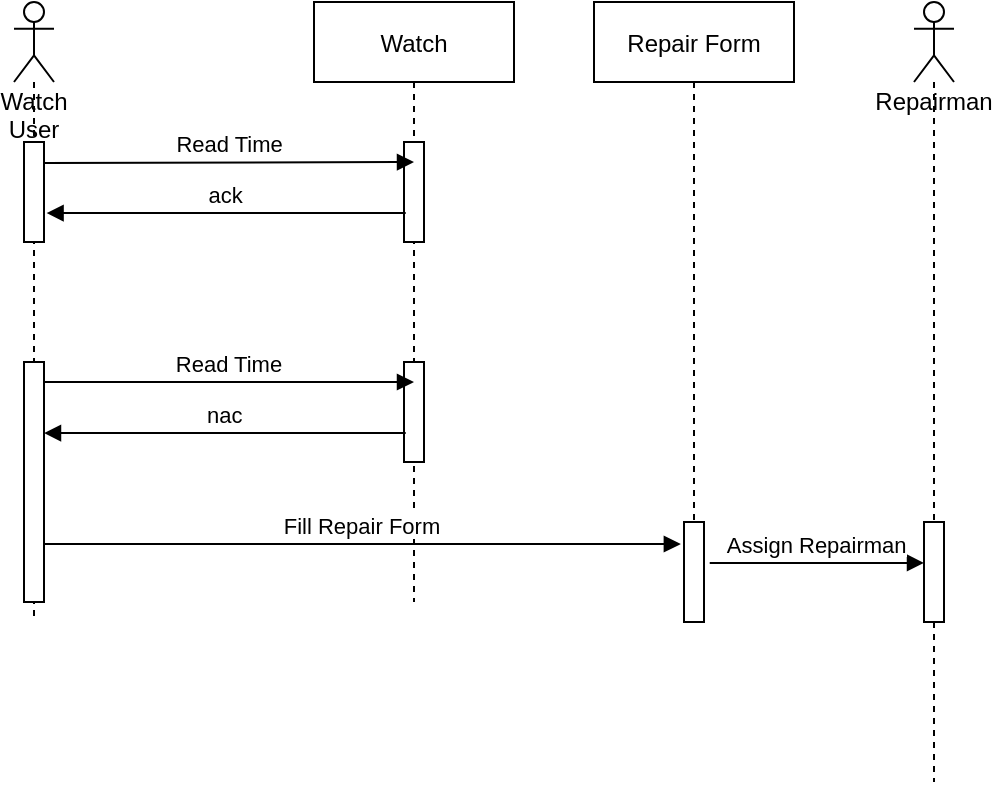 <mxfile version="14.4.3" type="device"><diagram id="kgpKYQtTHZ0yAKxKKP6v" name="Page-1"><mxGraphModel dx="621" dy="483" grid="1" gridSize="10" guides="1" tooltips="1" connect="1" arrows="1" fold="1" page="1" pageScale="1" pageWidth="850" pageHeight="1100" math="0" shadow="0"><root><mxCell id="0"/><mxCell id="1" parent="0"/><mxCell id="3nuBFxr9cyL0pnOWT2aG-5" value="Watch" style="shape=umlLifeline;perimeter=lifelinePerimeter;container=1;collapsible=0;recursiveResize=0;rounded=0;shadow=0;strokeWidth=1;" parent="1" vertex="1"><mxGeometry x="300" y="80" width="100" height="300" as="geometry"/></mxCell><mxCell id="3nuBFxr9cyL0pnOWT2aG-6" value="" style="points=[];perimeter=orthogonalPerimeter;rounded=0;shadow=0;strokeWidth=1;" parent="3nuBFxr9cyL0pnOWT2aG-5" vertex="1"><mxGeometry x="45" y="70" width="10" height="50" as="geometry"/></mxCell><mxCell id="zWa1dWbDI2QEf0KPhYtQ-9" value="" style="points=[];perimeter=orthogonalPerimeter;rounded=0;shadow=0;strokeWidth=1;" vertex="1" parent="3nuBFxr9cyL0pnOWT2aG-5"><mxGeometry x="45" y="180" width="10" height="50" as="geometry"/></mxCell><mxCell id="3nuBFxr9cyL0pnOWT2aG-8" value="Read Time" style="verticalAlign=bottom;endArrow=block;shadow=0;strokeWidth=1;exitX=1.029;exitY=0.209;exitDx=0;exitDy=0;exitPerimeter=0;entryX=0.5;entryY=0.2;entryDx=0;entryDy=0;entryPerimeter=0;" parent="1" source="zWa1dWbDI2QEf0KPhYtQ-6" target="3nuBFxr9cyL0pnOWT2aG-6" edge="1"><mxGeometry relative="1" as="geometry"><mxPoint x="180" y="160" as="sourcePoint"/><mxPoint x="340" y="160" as="targetPoint"/></mxGeometry></mxCell><mxCell id="zWa1dWbDI2QEf0KPhYtQ-5" value="Watch&lt;br&gt;User" style="shape=umlLifeline;participant=umlActor;perimeter=lifelinePerimeter;whiteSpace=wrap;html=1;container=1;collapsible=0;recursiveResize=0;verticalAlign=top;spacingTop=36;outlineConnect=0;" vertex="1" parent="1"><mxGeometry x="150" y="80" width="20" height="310" as="geometry"/></mxCell><mxCell id="zWa1dWbDI2QEf0KPhYtQ-11" value="" style="points=[];perimeter=orthogonalPerimeter;rounded=0;shadow=0;strokeWidth=1;" vertex="1" parent="zWa1dWbDI2QEf0KPhYtQ-5"><mxGeometry x="5" y="180" width="10" height="120" as="geometry"/></mxCell><mxCell id="zWa1dWbDI2QEf0KPhYtQ-8" value="ack" style="verticalAlign=bottom;endArrow=block;shadow=0;strokeWidth=1;exitX=0.086;exitY=0.711;exitDx=0;exitDy=0;exitPerimeter=0;entryX=1.129;entryY=0.711;entryDx=0;entryDy=0;entryPerimeter=0;" edge="1" parent="1" source="3nuBFxr9cyL0pnOWT2aG-6" target="zWa1dWbDI2QEf0KPhYtQ-6"><mxGeometry relative="1" as="geometry"><mxPoint x="175.29" y="170.45" as="sourcePoint"/><mxPoint x="210" y="186" as="targetPoint"/></mxGeometry></mxCell><mxCell id="zWa1dWbDI2QEf0KPhYtQ-10" value="Read Time" style="verticalAlign=bottom;endArrow=block;shadow=0;strokeWidth=1;entryX=0.5;entryY=0.2;entryDx=0;entryDy=0;entryPerimeter=0;" edge="1" parent="1" source="zWa1dWbDI2QEf0KPhYtQ-11" target="zWa1dWbDI2QEf0KPhYtQ-9"><mxGeometry relative="1" as="geometry"><mxPoint x="215" y="270" as="sourcePoint"/><mxPoint x="375" y="270" as="targetPoint"/></mxGeometry></mxCell><mxCell id="zWa1dWbDI2QEf0KPhYtQ-12" value="nac" style="verticalAlign=bottom;endArrow=block;shadow=0;strokeWidth=1;exitX=0.086;exitY=0.711;exitDx=0;exitDy=0;exitPerimeter=0;" edge="1" parent="1" source="zWa1dWbDI2QEf0KPhYtQ-9" target="zWa1dWbDI2QEf0KPhYtQ-11"><mxGeometry relative="1" as="geometry"><mxPoint x="210.29" y="280.45" as="sourcePoint"/><mxPoint x="190" y="296" as="targetPoint"/></mxGeometry></mxCell><mxCell id="zWa1dWbDI2QEf0KPhYtQ-6" value="" style="points=[];perimeter=orthogonalPerimeter;rounded=0;shadow=0;strokeWidth=1;" vertex="1" parent="1"><mxGeometry x="155" y="150" width="10" height="50" as="geometry"/></mxCell><mxCell id="zWa1dWbDI2QEf0KPhYtQ-13" value="Repair Form" style="shape=umlLifeline;perimeter=lifelinePerimeter;container=1;collapsible=0;recursiveResize=0;rounded=0;shadow=0;strokeWidth=1;" vertex="1" parent="1"><mxGeometry x="440" y="80" width="100" height="310" as="geometry"/></mxCell><mxCell id="zWa1dWbDI2QEf0KPhYtQ-15" value="" style="points=[];perimeter=orthogonalPerimeter;rounded=0;shadow=0;strokeWidth=1;" vertex="1" parent="zWa1dWbDI2QEf0KPhYtQ-13"><mxGeometry x="45" y="260" width="10" height="50" as="geometry"/></mxCell><mxCell id="zWa1dWbDI2QEf0KPhYtQ-16" value="Repairman" style="shape=umlLifeline;participant=umlActor;perimeter=lifelinePerimeter;whiteSpace=wrap;html=1;container=1;collapsible=0;recursiveResize=0;verticalAlign=top;spacingTop=36;outlineConnect=0;" vertex="1" parent="1"><mxGeometry x="600" y="80" width="20" height="390" as="geometry"/></mxCell><mxCell id="zWa1dWbDI2QEf0KPhYtQ-17" value="" style="points=[];perimeter=orthogonalPerimeter;rounded=0;shadow=0;strokeWidth=1;" vertex="1" parent="zWa1dWbDI2QEf0KPhYtQ-16"><mxGeometry x="5" y="260" width="10" height="50" as="geometry"/></mxCell><mxCell id="zWa1dWbDI2QEf0KPhYtQ-18" value="Fill Repair Form" style="verticalAlign=bottom;endArrow=block;shadow=0;strokeWidth=1;entryX=-0.157;entryY=0.22;entryDx=0;entryDy=0;entryPerimeter=0;" edge="1" parent="1" source="zWa1dWbDI2QEf0KPhYtQ-11" target="zWa1dWbDI2QEf0KPhYtQ-15"><mxGeometry relative="1" as="geometry"><mxPoint x="220" y="380" as="sourcePoint"/><mxPoint x="349.71" y="370" as="targetPoint"/></mxGeometry></mxCell><mxCell id="zWa1dWbDI2QEf0KPhYtQ-20" value="Assign Repairman" style="verticalAlign=bottom;endArrow=block;shadow=0;strokeWidth=1;exitX=1.286;exitY=0.409;exitDx=0;exitDy=0;exitPerimeter=0;" edge="1" parent="1" source="zWa1dWbDI2QEf0KPhYtQ-15" target="zWa1dWbDI2QEf0KPhYtQ-17"><mxGeometry relative="1" as="geometry"><mxPoint x="500" y="350" as="sourcePoint"/><mxPoint x="600" y="350" as="targetPoint"/><Array as="points"/></mxGeometry></mxCell></root></mxGraphModel></diagram></mxfile>